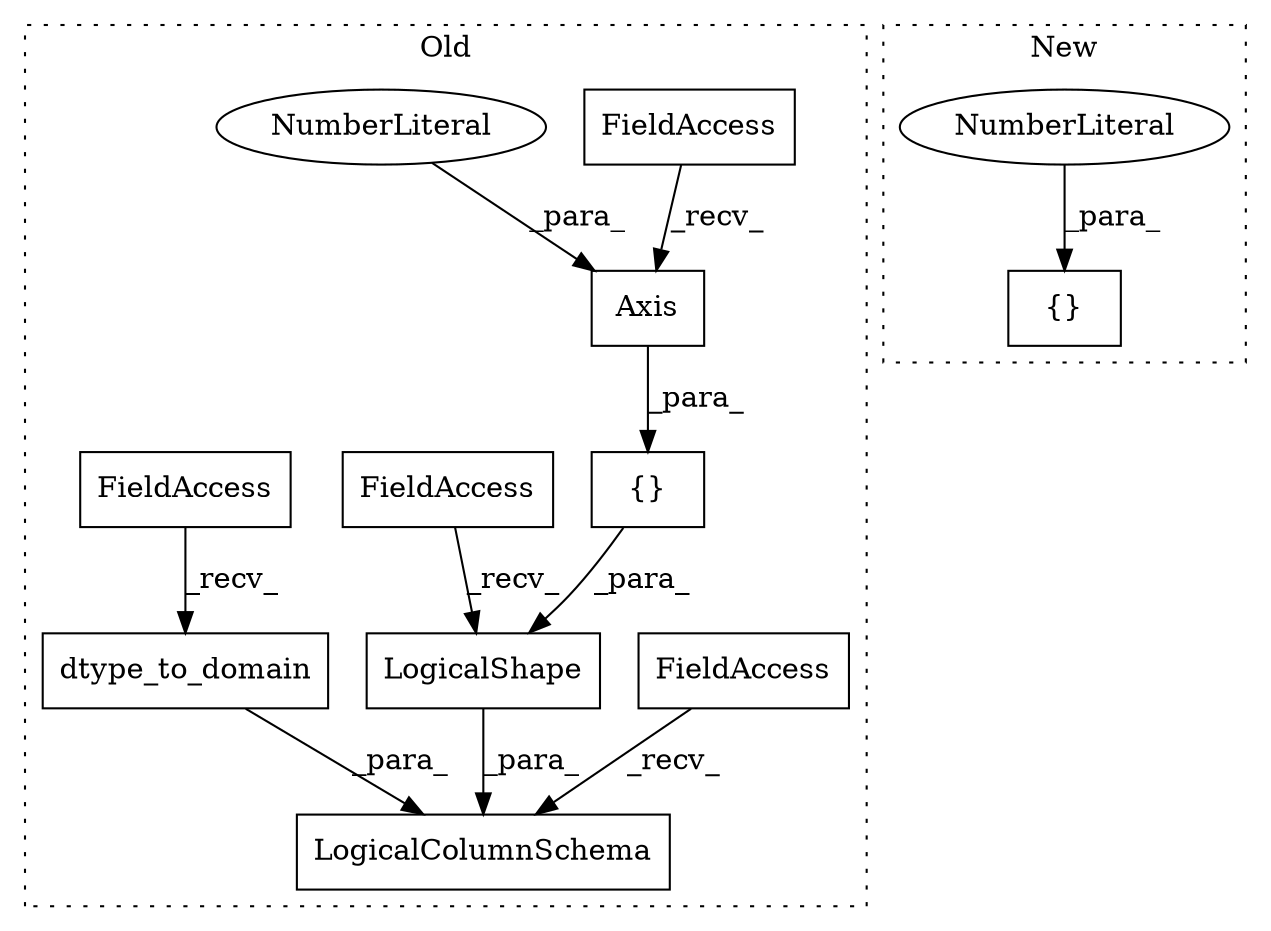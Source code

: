digraph G {
subgraph cluster0 {
1 [label="LogicalShape" a="32" s="9952,10031" l="13,1" shape="box"];
3 [label="{}" a="4" s="9974,10030" l="1,1" shape="box"];
5 [label="FieldAccess" a="22" s="9904" l="20" shape="box"];
6 [label="LogicalColumnSchema" a="32" s="9802,10032" l="20,1" shape="box"];
7 [label="FieldAccess" a="22" s="9754" l="20" shape="box"];
8 [label="dtype_to_domain" a="32" s="9870,9902" l="16,1" shape="box"];
9 [label="FieldAccess" a="22" s="9822" l="20" shape="box"];
10 [label="Axis" a="32" s="10023,10029" l="5,1" shape="box"];
11 [label="FieldAccess" a="22" s="9975" l="20" shape="box"];
12 [label="NumberLiteral" a="34" s="10028" l="1" shape="ellipse"];
label = "Old";
style="dotted";
}
subgraph cluster1 {
2 [label="{}" a="4" s="8868,8870" l="1,1" shape="box"];
4 [label="NumberLiteral" a="34" s="8869" l="1" shape="ellipse"];
label = "New";
style="dotted";
}
1 -> 6 [label="_para_"];
3 -> 1 [label="_para_"];
4 -> 2 [label="_para_"];
5 -> 1 [label="_recv_"];
7 -> 6 [label="_recv_"];
8 -> 6 [label="_para_"];
9 -> 8 [label="_recv_"];
10 -> 3 [label="_para_"];
11 -> 10 [label="_recv_"];
12 -> 10 [label="_para_"];
}